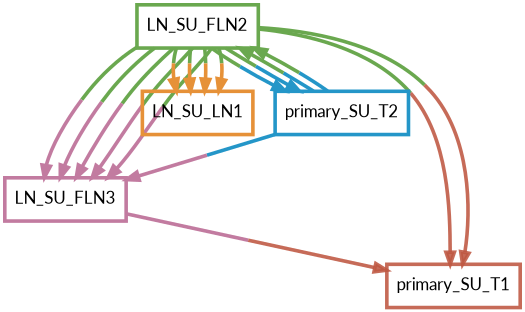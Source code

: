 digraph  {
dpi=600;size=3.5;
LN_SU_FLN2 [color="#6aa84fff", fillcolor=white, fontname=Lato, penwidth="3.0", shape=box];
LN_SU_FLN3 [color="#c27ba0ff", fillcolor=white, fontname=Lato, penwidth="3.0", shape=box];
LN_SU_LN1 [color="#e69138ff", fillcolor=white, fontname=Lato, penwidth="3.0", shape=box];
primary_SU_T1 [color="#be5742e1", fillcolor=white, fontname=Lato, penwidth="3.0", shape=box];
primary_SU_T2 [color="#2496c8ff", fillcolor=white, fontname=Lato, penwidth="3.0", shape=box];
LN_SU_FLN2 -> LN_SU_FLN3  [color="#6aa84fff;0.5:#c27ba0ff", key=0, penwidth=3];
LN_SU_FLN2 -> LN_SU_FLN3  [color="#6aa84fff;0.5:#c27ba0ff", key=1, penwidth=3];
LN_SU_FLN2 -> LN_SU_FLN3  [color="#6aa84fff;0.5:#c27ba0ff", key=2, penwidth=3];
LN_SU_FLN2 -> LN_SU_FLN3  [color="#6aa84fff;0.5:#c27ba0ff", key=3, penwidth=3];
LN_SU_FLN2 -> LN_SU_FLN3  [color="#6aa84fff;0.5:#c27ba0ff", key=4, penwidth=3];
LN_SU_FLN2 -> LN_SU_LN1  [color="#6aa84fff;0.5:#e69138ff", key=0, penwidth=3];
LN_SU_FLN2 -> LN_SU_LN1  [color="#6aa84fff;0.5:#e69138ff", key=1, penwidth=3];
LN_SU_FLN2 -> LN_SU_LN1  [color="#6aa84fff;0.5:#e69138ff", key=2, penwidth=3];
LN_SU_FLN2 -> LN_SU_LN1  [color="#6aa84fff;0.5:#e69138ff", key=3, penwidth=3];
LN_SU_FLN2 -> primary_SU_T1  [color="#6aa84fff;0.5:#be5742e1", key=0, penwidth=3];
LN_SU_FLN2 -> primary_SU_T1  [color="#6aa84fff;0.5:#be5742e1", key=1, penwidth=3];
LN_SU_FLN2 -> primary_SU_T2  [color="#6aa84fff;0.5:#2496c8ff", key=0, penwidth=3];
LN_SU_FLN2 -> primary_SU_T2  [color="#6aa84fff;0.5:#2496c8ff", key=1, penwidth=3];
LN_SU_FLN3 -> primary_SU_T1  [color="#c27ba0ff;0.5:#be5742e1", key=0, penwidth=3];
primary_SU_T2 -> LN_SU_FLN2  [color="#2496c8ff;0.5:#6aa84fff", key=0, penwidth=3];
primary_SU_T2 -> LN_SU_FLN2  [color="#2496c8ff;0.5:#6aa84fff", key=1, penwidth=3];
primary_SU_T2 -> LN_SU_FLN3  [color="#2496c8ff;0.5:#c27ba0ff", key=0, penwidth=3];
}
